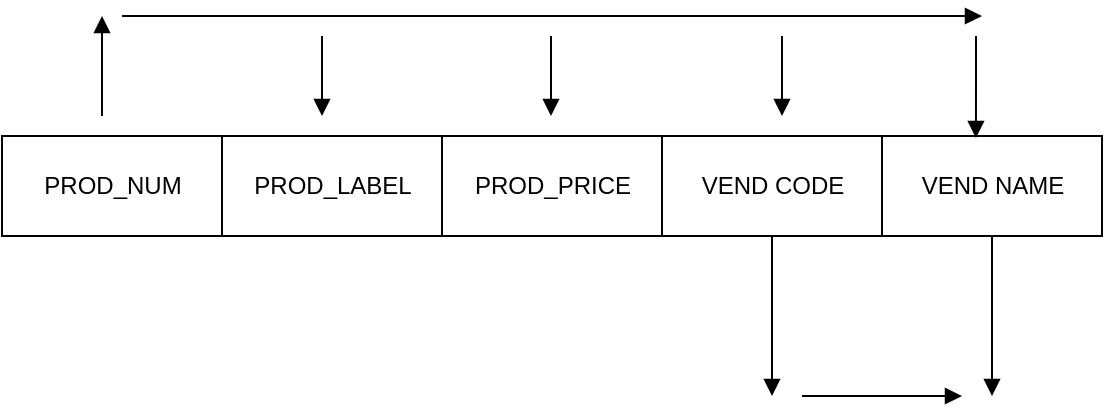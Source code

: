 <mxfile version="15.8.6" type="device"><diagram id="GKaYSxAPpgWxBGXBsZT1" name="Page-1"><mxGraphModel dx="868" dy="482" grid="1" gridSize="10" guides="1" tooltips="1" connect="1" arrows="1" fold="1" page="1" pageScale="1" pageWidth="850" pageHeight="1100" math="0" shadow="0"><root><mxCell id="0"/><mxCell id="1" parent="0"/><mxCell id="SILfY7AgsoodzJAt7Hz0-2" value="PROD_NUM" style="html=1;" vertex="1" parent="1"><mxGeometry x="80" y="140" width="110" height="50" as="geometry"/></mxCell><mxCell id="SILfY7AgsoodzJAt7Hz0-5" value="PROD_LABEL" style="html=1;" vertex="1" parent="1"><mxGeometry x="190" y="140" width="110" height="50" as="geometry"/></mxCell><mxCell id="SILfY7AgsoodzJAt7Hz0-8" value="PROD_PRICE" style="html=1;" vertex="1" parent="1"><mxGeometry x="300" y="140" width="110" height="50" as="geometry"/></mxCell><mxCell id="SILfY7AgsoodzJAt7Hz0-10" value="VEND CODE" style="html=1;" vertex="1" parent="1"><mxGeometry x="410" y="140" width="110" height="50" as="geometry"/></mxCell><mxCell id="SILfY7AgsoodzJAt7Hz0-12" value="VEND NAME" style="html=1;" vertex="1" parent="1"><mxGeometry x="520" y="140" width="110" height="50" as="geometry"/></mxCell><mxCell id="SILfY7AgsoodzJAt7Hz0-14" value="" style="html=1;verticalAlign=bottom;endArrow=block;rounded=0;exitX=0.5;exitY=1;exitDx=0;exitDy=0;" edge="1" parent="1" source="SILfY7AgsoodzJAt7Hz0-10"><mxGeometry x="-0.25" y="15" width="80" relative="1" as="geometry"><mxPoint x="465" y="200" as="sourcePoint"/><mxPoint x="465" y="270" as="targetPoint"/><mxPoint as="offset"/></mxGeometry></mxCell><mxCell id="SILfY7AgsoodzJAt7Hz0-17" value="" style="html=1;verticalAlign=bottom;endArrow=block;rounded=0;exitX=0.5;exitY=1;exitDx=0;exitDy=0;" edge="1" parent="1" source="SILfY7AgsoodzJAt7Hz0-12"><mxGeometry x="1" y="120" width="80" relative="1" as="geometry"><mxPoint x="535" y="260" as="sourcePoint"/><mxPoint x="575" y="270" as="targetPoint"/><mxPoint x="90" y="40" as="offset"/></mxGeometry></mxCell><mxCell id="SILfY7AgsoodzJAt7Hz0-18" value="" style="html=1;verticalAlign=bottom;endArrow=block;rounded=0;" edge="1" parent="1"><mxGeometry width="80" relative="1" as="geometry"><mxPoint x="480" y="270" as="sourcePoint"/><mxPoint x="560" y="270" as="targetPoint"/></mxGeometry></mxCell><mxCell id="SILfY7AgsoodzJAt7Hz0-19" value="" style="html=1;verticalAlign=bottom;endArrow=block;rounded=0;" edge="1" parent="1"><mxGeometry width="80" relative="1" as="geometry"><mxPoint x="130" y="130" as="sourcePoint"/><mxPoint x="130" y="80" as="targetPoint"/></mxGeometry></mxCell><mxCell id="SILfY7AgsoodzJAt7Hz0-20" value="" style="html=1;verticalAlign=bottom;endArrow=block;rounded=0;" edge="1" parent="1"><mxGeometry x="-0.116" y="20" width="80" relative="1" as="geometry"><mxPoint x="140" y="80" as="sourcePoint"/><mxPoint x="570" y="80" as="targetPoint"/><mxPoint as="offset"/></mxGeometry></mxCell><mxCell id="SILfY7AgsoodzJAt7Hz0-21" value="" style="html=1;verticalAlign=bottom;endArrow=block;rounded=0;entryX=0.427;entryY=0.02;entryDx=0;entryDy=0;entryPerimeter=0;" edge="1" parent="1" target="SILfY7AgsoodzJAt7Hz0-12"><mxGeometry x="-0.131" y="23" width="80" relative="1" as="geometry"><mxPoint x="567" y="90" as="sourcePoint"/><mxPoint x="580" y="130" as="targetPoint"/><Array as="points"><mxPoint x="567" y="110"/></Array><mxPoint as="offset"/></mxGeometry></mxCell><mxCell id="SILfY7AgsoodzJAt7Hz0-22" value="" style="html=1;verticalAlign=bottom;endArrow=block;rounded=0;" edge="1" parent="1"><mxGeometry x="-1" y="240" width="80" relative="1" as="geometry"><mxPoint x="240" y="90" as="sourcePoint"/><mxPoint x="240" y="130" as="targetPoint"/><mxPoint x="-170" y="70" as="offset"/></mxGeometry></mxCell><mxCell id="SILfY7AgsoodzJAt7Hz0-28" value="" style="html=1;verticalAlign=bottom;endArrow=block;rounded=0;" edge="1" parent="1"><mxGeometry x="-1" y="240" width="80" relative="1" as="geometry"><mxPoint x="354.5" y="90" as="sourcePoint"/><mxPoint x="354.5" y="130" as="targetPoint"/><mxPoint x="-170" y="70" as="offset"/><Array as="points"/></mxGeometry></mxCell><mxCell id="SILfY7AgsoodzJAt7Hz0-29" value="" style="html=1;verticalAlign=bottom;endArrow=block;rounded=0;" edge="1" parent="1"><mxGeometry x="-1" y="240" width="80" relative="1" as="geometry"><mxPoint x="470" y="90" as="sourcePoint"/><mxPoint x="470" y="130" as="targetPoint"/><mxPoint x="-170" y="70" as="offset"/><Array as="points"/></mxGeometry></mxCell></root></mxGraphModel></diagram></mxfile>